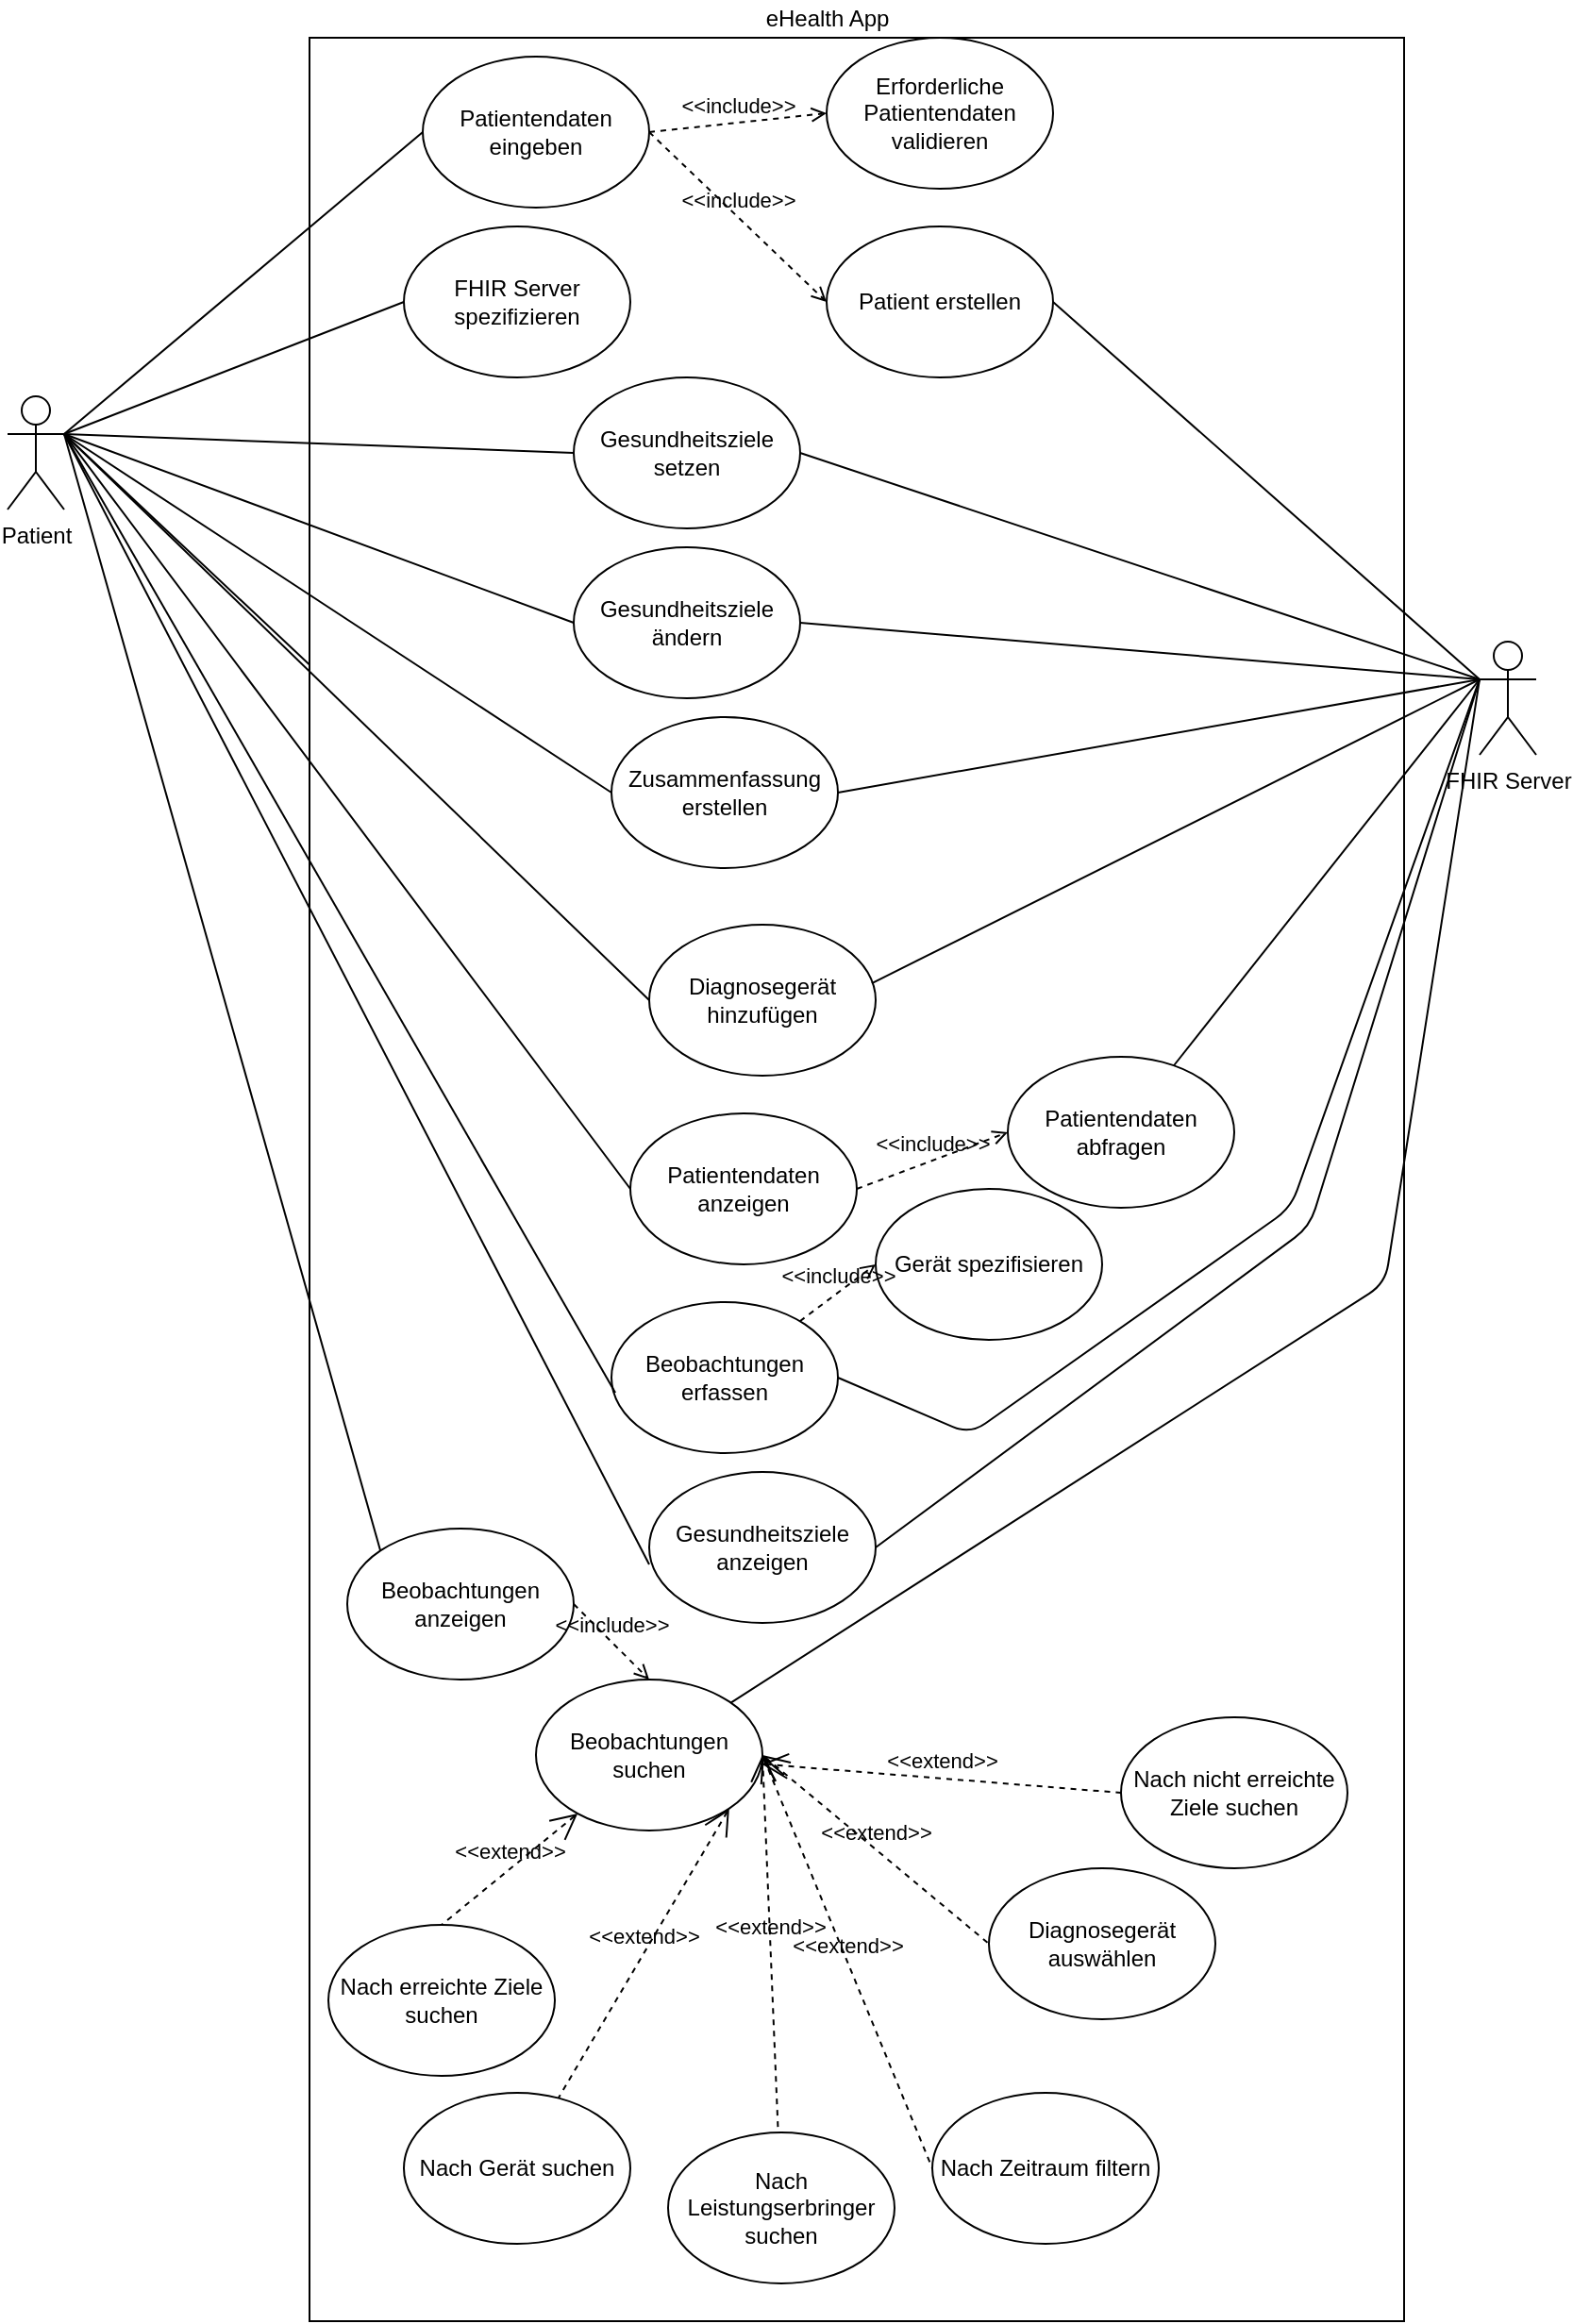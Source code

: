 <mxfile version="13.9.9" type="device" pages="2"><diagram id="z1pbpIc_Y_b3ubQrAMSu" name="Patienten Use Cases"><mxGraphModel dx="2489" dy="822" grid="1" gridSize="10" guides="1" tooltips="1" connect="1" arrows="1" fold="1" page="1" pageScale="1" pageWidth="827" pageHeight="1169" math="0" shadow="0"><root><mxCell id="0"/><mxCell id="1" parent="0"/><mxCell id="h4kEI5sznm6zuVze1kdO-1" value="" style="rounded=0;whiteSpace=wrap;html=1;" vertex="1" parent="1"><mxGeometry x="140" y="80" width="460" height="660" as="geometry"/></mxCell><mxCell id="OAhxqxTjiAuanYEpmpcM-1" value="" style="rounded=0;whiteSpace=wrap;html=1;" vertex="1" parent="1"><mxGeometry x="140" y="80" width="580" height="1210" as="geometry"/></mxCell><mxCell id="OAhxqxTjiAuanYEpmpcM-2" value="eHealth App" style="text;html=1;align=center;verticalAlign=middle;resizable=0;points=[];autosize=1;" vertex="1" parent="1"><mxGeometry x="374" y="60" width="80" height="20" as="geometry"/></mxCell><mxCell id="OAhxqxTjiAuanYEpmpcM-3" value="Patient" style="shape=umlActor;verticalLabelPosition=bottom;verticalAlign=top;html=1;outlineConnect=0;" vertex="1" parent="1"><mxGeometry x="-20" y="270" width="30" height="60" as="geometry"/></mxCell><mxCell id="OAhxqxTjiAuanYEpmpcM-4" value="Patientendaten eingeben" style="ellipse;whiteSpace=wrap;html=1;" vertex="1" parent="1"><mxGeometry x="200" y="90" width="120" height="80" as="geometry"/></mxCell><mxCell id="OAhxqxTjiAuanYEpmpcM-6" value="" style="endArrow=none;html=1;exitX=1;exitY=0.333;exitDx=0;exitDy=0;exitPerimeter=0;entryX=0;entryY=0.5;entryDx=0;entryDy=0;" edge="1" parent="1" source="OAhxqxTjiAuanYEpmpcM-3" target="OAhxqxTjiAuanYEpmpcM-4"><mxGeometry width="50" height="50" relative="1" as="geometry"><mxPoint x="390" y="450" as="sourcePoint"/><mxPoint x="440" y="400" as="targetPoint"/></mxGeometry></mxCell><mxCell id="OAhxqxTjiAuanYEpmpcM-7" value="FHIR Server" style="shape=umlActor;verticalLabelPosition=bottom;verticalAlign=top;html=1;outlineConnect=0;" vertex="1" parent="1"><mxGeometry x="760" y="400" width="30" height="60" as="geometry"/></mxCell><mxCell id="OAhxqxTjiAuanYEpmpcM-10" value="FHIR Server spezifizieren" style="ellipse;whiteSpace=wrap;html=1;" vertex="1" parent="1"><mxGeometry x="190" y="180" width="120" height="80" as="geometry"/></mxCell><mxCell id="OAhxqxTjiAuanYEpmpcM-11" value="" style="endArrow=none;html=1;entryX=0;entryY=0.5;entryDx=0;entryDy=0;" edge="1" parent="1" target="OAhxqxTjiAuanYEpmpcM-10"><mxGeometry width="50" height="50" relative="1" as="geometry"><mxPoint x="10" y="290" as="sourcePoint"/><mxPoint x="170" y="140" as="targetPoint"/></mxGeometry></mxCell><mxCell id="vIBgoCFKygvLfb3GZ2A4-5" value="Gesundheitsziele setzen" style="ellipse;whiteSpace=wrap;html=1;" vertex="1" parent="1"><mxGeometry x="280" y="260" width="120" height="80" as="geometry"/></mxCell><mxCell id="vIBgoCFKygvLfb3GZ2A4-7" value="" style="endArrow=none;html=1;entryX=0;entryY=0.5;entryDx=0;entryDy=0;" edge="1" parent="1" target="vIBgoCFKygvLfb3GZ2A4-5"><mxGeometry width="50" height="50" relative="1" as="geometry"><mxPoint x="10" y="290" as="sourcePoint"/><mxPoint x="200" y="230" as="targetPoint"/></mxGeometry></mxCell><mxCell id="vIBgoCFKygvLfb3GZ2A4-8" value="" style="endArrow=none;html=1;exitX=1;exitY=0.5;exitDx=0;exitDy=0;entryX=0;entryY=0.333;entryDx=0;entryDy=0;entryPerimeter=0;" edge="1" parent="1" source="vIBgoCFKygvLfb3GZ2A4-5" target="OAhxqxTjiAuanYEpmpcM-7"><mxGeometry width="50" height="50" relative="1" as="geometry"><mxPoint x="330" y="140" as="sourcePoint"/><mxPoint x="680" y="360" as="targetPoint"/></mxGeometry></mxCell><mxCell id="vIBgoCFKygvLfb3GZ2A4-12" value="Zusammenfassung&lt;br&gt;erstellen" style="ellipse;whiteSpace=wrap;html=1;" vertex="1" parent="1"><mxGeometry x="300" y="440" width="120" height="80" as="geometry"/></mxCell><mxCell id="S26Z3xoaDd7K4DzzS6ov-1" value="" style="endArrow=none;html=1;entryX=0;entryY=0.5;entryDx=0;entryDy=0;" edge="1" parent="1" target="vIBgoCFKygvLfb3GZ2A4-12"><mxGeometry width="50" height="50" relative="1" as="geometry"><mxPoint x="10" y="290" as="sourcePoint"/><mxPoint x="200" y="330" as="targetPoint"/></mxGeometry></mxCell><mxCell id="S26Z3xoaDd7K4DzzS6ov-2" value="" style="endArrow=none;html=1;exitX=1;exitY=0.5;exitDx=0;exitDy=0;entryX=0;entryY=0.333;entryDx=0;entryDy=0;entryPerimeter=0;" edge="1" parent="1" source="vIBgoCFKygvLfb3GZ2A4-12" target="OAhxqxTjiAuanYEpmpcM-7"><mxGeometry width="50" height="50" relative="1" as="geometry"><mxPoint x="320" y="330" as="sourcePoint"/><mxPoint x="680" y="360" as="targetPoint"/></mxGeometry></mxCell><mxCell id="Gae3y_I2_AlBIltLfwMU-1" value="Diagnosegerät hinzufügen" style="ellipse;whiteSpace=wrap;html=1;" vertex="1" parent="1"><mxGeometry x="320" y="550" width="120" height="80" as="geometry"/></mxCell><mxCell id="Gae3y_I2_AlBIltLfwMU-2" value="" style="endArrow=none;html=1;entryX=0;entryY=0.5;entryDx=0;entryDy=0;exitX=1;exitY=0.333;exitDx=0;exitDy=0;exitPerimeter=0;" edge="1" parent="1" source="OAhxqxTjiAuanYEpmpcM-3" target="Gae3y_I2_AlBIltLfwMU-1"><mxGeometry width="50" height="50" relative="1" as="geometry"><mxPoint x="20" y="300" as="sourcePoint"/><mxPoint x="190" y="440" as="targetPoint"/></mxGeometry></mxCell><mxCell id="Gae3y_I2_AlBIltLfwMU-3" value="" style="endArrow=none;html=1;exitX=0.983;exitY=0.388;exitDx=0;exitDy=0;exitPerimeter=0;" edge="1" parent="1" source="Gae3y_I2_AlBIltLfwMU-1"><mxGeometry width="50" height="50" relative="1" as="geometry"><mxPoint x="440" y="530" as="sourcePoint"/><mxPoint x="760" y="420" as="targetPoint"/></mxGeometry></mxCell><mxCell id="Gae3y_I2_AlBIltLfwMU-4" value="Diagnosegerät auswählen" style="ellipse;whiteSpace=wrap;html=1;" vertex="1" parent="1"><mxGeometry x="500" y="1050" width="120" height="80" as="geometry"/></mxCell><mxCell id="Gae3y_I2_AlBIltLfwMU-5" value="Nach Leistungserbringer suchen" style="ellipse;whiteSpace=wrap;html=1;" vertex="1" parent="1"><mxGeometry x="330" y="1190" width="120" height="80" as="geometry"/></mxCell><mxCell id="Gae3y_I2_AlBIltLfwMU-6" value="Nach Gerät suchen" style="ellipse;whiteSpace=wrap;html=1;" vertex="1" parent="1"><mxGeometry x="190" y="1169" width="120" height="80" as="geometry"/></mxCell><mxCell id="Gae3y_I2_AlBIltLfwMU-7" value="Nach erreichte Ziele suchen" style="ellipse;whiteSpace=wrap;html=1;" vertex="1" parent="1"><mxGeometry x="150" y="1080" width="120" height="80" as="geometry"/></mxCell><mxCell id="Gae3y_I2_AlBIltLfwMU-8" value="Nach nicht erreichte Ziele suchen" style="ellipse;whiteSpace=wrap;html=1;" vertex="1" parent="1"><mxGeometry x="570" y="970" width="120" height="80" as="geometry"/></mxCell><mxCell id="Gae3y_I2_AlBIltLfwMU-9" value="Nach Zeitraum filtern" style="ellipse;whiteSpace=wrap;html=1;" vertex="1" parent="1"><mxGeometry x="470" y="1169" width="120" height="80" as="geometry"/></mxCell><mxCell id="Gae3y_I2_AlBIltLfwMU-10" value="Erforderliche Patientendaten validieren" style="ellipse;whiteSpace=wrap;html=1;" vertex="1" parent="1"><mxGeometry x="414" y="80" width="120" height="80" as="geometry"/></mxCell><mxCell id="Gae3y_I2_AlBIltLfwMU-11" value="&amp;lt;&amp;lt;include&amp;gt;&amp;gt;" style="edgeStyle=none;html=1;endArrow=open;verticalAlign=bottom;dashed=1;labelBackgroundColor=none;exitX=1;exitY=0.5;exitDx=0;exitDy=0;entryX=0;entryY=0.5;entryDx=0;entryDy=0;" edge="1" parent="1" source="OAhxqxTjiAuanYEpmpcM-4" target="Gae3y_I2_AlBIltLfwMU-10"><mxGeometry width="160" relative="1" as="geometry"><mxPoint x="380" y="290" as="sourcePoint"/><mxPoint x="540" y="290" as="targetPoint"/></mxGeometry></mxCell><mxCell id="Gae3y_I2_AlBIltLfwMU-12" value="Patient erstellen" style="ellipse;whiteSpace=wrap;html=1;" vertex="1" parent="1"><mxGeometry x="414" y="180" width="120" height="80" as="geometry"/></mxCell><mxCell id="Gae3y_I2_AlBIltLfwMU-13" value="&amp;lt;&amp;lt;include&amp;gt;&amp;gt;" style="edgeStyle=none;html=1;endArrow=open;verticalAlign=bottom;dashed=1;labelBackgroundColor=none;exitX=1;exitY=0.5;exitDx=0;exitDy=0;entryX=0;entryY=0.5;entryDx=0;entryDy=0;" edge="1" parent="1" source="OAhxqxTjiAuanYEpmpcM-4" target="Gae3y_I2_AlBIltLfwMU-12"><mxGeometry width="160" relative="1" as="geometry"><mxPoint x="330" y="140" as="sourcePoint"/><mxPoint x="424" y="130" as="targetPoint"/></mxGeometry></mxCell><mxCell id="Gae3y_I2_AlBIltLfwMU-14" value="" style="endArrow=none;html=1;exitX=1;exitY=0.5;exitDx=0;exitDy=0;" edge="1" parent="1" source="Gae3y_I2_AlBIltLfwMU-12"><mxGeometry width="50" height="50" relative="1" as="geometry"><mxPoint x="320" y="330" as="sourcePoint"/><mxPoint x="760" y="420" as="targetPoint"/></mxGeometry></mxCell><mxCell id="IKXkL_CKQqGNIR1h8Ex0-1" value="Patientendaten anzeigen" style="ellipse;whiteSpace=wrap;html=1;" vertex="1" parent="1"><mxGeometry x="310" y="650" width="120" height="80" as="geometry"/></mxCell><mxCell id="IKXkL_CKQqGNIR1h8Ex0-15" value="" style="endArrow=none;html=1;entryX=0;entryY=0.5;entryDx=0;entryDy=0;exitX=1;exitY=0.333;exitDx=0;exitDy=0;exitPerimeter=0;" edge="1" parent="1" source="OAhxqxTjiAuanYEpmpcM-3" target="IKXkL_CKQqGNIR1h8Ex0-1"><mxGeometry width="50" height="50" relative="1" as="geometry"><mxPoint x="20" y="300" as="sourcePoint"/><mxPoint x="240" y="550" as="targetPoint"/></mxGeometry></mxCell><mxCell id="IKXkL_CKQqGNIR1h8Ex0-18" value="Patientendaten abfragen" style="ellipse;whiteSpace=wrap;html=1;" vertex="1" parent="1"><mxGeometry x="510" y="620" width="120" height="80" as="geometry"/></mxCell><mxCell id="IKXkL_CKQqGNIR1h8Ex0-19" value="&amp;lt;&amp;lt;include&amp;gt;&amp;gt;" style="edgeStyle=none;html=1;endArrow=open;verticalAlign=bottom;dashed=1;labelBackgroundColor=none;exitX=1;exitY=0.5;exitDx=0;exitDy=0;entryX=0;entryY=0.5;entryDx=0;entryDy=0;" edge="1" parent="1" source="IKXkL_CKQqGNIR1h8Ex0-1" target="IKXkL_CKQqGNIR1h8Ex0-18"><mxGeometry width="160" relative="1" as="geometry"><mxPoint x="330" y="140" as="sourcePoint"/><mxPoint x="424" y="230" as="targetPoint"/></mxGeometry></mxCell><mxCell id="IKXkL_CKQqGNIR1h8Ex0-20" value="" style="endArrow=none;html=1;" edge="1" parent="1" source="IKXkL_CKQqGNIR1h8Ex0-18"><mxGeometry width="50" height="50" relative="1" as="geometry"><mxPoint x="407.96" y="531.04" as="sourcePoint"/><mxPoint x="760" y="420" as="targetPoint"/></mxGeometry></mxCell><mxCell id="ss_XcOtJ4HHz1LOvUQeF-1" value="Gesundheitsziele ändern" style="ellipse;whiteSpace=wrap;html=1;" vertex="1" parent="1"><mxGeometry x="280" y="350" width="120" height="80" as="geometry"/></mxCell><mxCell id="ss_XcOtJ4HHz1LOvUQeF-2" value="" style="endArrow=none;html=1;entryX=0;entryY=0.5;entryDx=0;entryDy=0;" edge="1" parent="1" target="ss_XcOtJ4HHz1LOvUQeF-1"><mxGeometry width="50" height="50" relative="1" as="geometry"><mxPoint x="10" y="290" as="sourcePoint"/><mxPoint x="290" y="310" as="targetPoint"/></mxGeometry></mxCell><mxCell id="ss_XcOtJ4HHz1LOvUQeF-3" value="" style="endArrow=none;html=1;exitX=1;exitY=0.5;exitDx=0;exitDy=0;entryX=0;entryY=0.333;entryDx=0;entryDy=0;entryPerimeter=0;" edge="1" parent="1" source="ss_XcOtJ4HHz1LOvUQeF-1" target="OAhxqxTjiAuanYEpmpcM-7"><mxGeometry width="50" height="50" relative="1" as="geometry"><mxPoint x="410" y="310" as="sourcePoint"/><mxPoint x="680" y="360" as="targetPoint"/></mxGeometry></mxCell><mxCell id="ss_XcOtJ4HHz1LOvUQeF-4" value="Beobachtungen erfassen" style="ellipse;whiteSpace=wrap;html=1;" vertex="1" parent="1"><mxGeometry x="300" y="750" width="120" height="80" as="geometry"/></mxCell><mxCell id="77PYM7Lx_YRkIyNxRnTp-1" value="" style="endArrow=none;html=1;entryX=0.017;entryY=0.6;entryDx=0;entryDy=0;entryPerimeter=0;" edge="1" parent="1" target="ss_XcOtJ4HHz1LOvUQeF-4"><mxGeometry width="50" height="50" relative="1" as="geometry"><mxPoint x="10" y="290" as="sourcePoint"/><mxPoint x="320" y="700" as="targetPoint"/></mxGeometry></mxCell><mxCell id="77PYM7Lx_YRkIyNxRnTp-2" value="" style="endArrow=none;html=1;exitX=1;exitY=0.5;exitDx=0;exitDy=0;entryX=0;entryY=0.333;entryDx=0;entryDy=0;entryPerimeter=0;" edge="1" parent="1" source="ss_XcOtJ4HHz1LOvUQeF-4" target="OAhxqxTjiAuanYEpmpcM-7"><mxGeometry width="50" height="50" relative="1" as="geometry"><mxPoint x="592.615" y="630.894" as="sourcePoint"/><mxPoint x="680" y="360" as="targetPoint"/><Array as="points"><mxPoint x="490" y="820"/><mxPoint x="660" y="700"/></Array></mxGeometry></mxCell><mxCell id="DGIKeZkCvAbyGbb9jcJq-1" value="Gesundheitsziele anzeigen" style="ellipse;whiteSpace=wrap;html=1;" vertex="1" parent="1"><mxGeometry x="320" y="840" width="120" height="80" as="geometry"/></mxCell><mxCell id="DGIKeZkCvAbyGbb9jcJq-2" value="" style="endArrow=none;html=1;entryX=0;entryY=0.613;entryDx=0;entryDy=0;entryPerimeter=0;exitX=1;exitY=0.333;exitDx=0;exitDy=0;exitPerimeter=0;" edge="1" parent="1" source="OAhxqxTjiAuanYEpmpcM-3" target="DGIKeZkCvAbyGbb9jcJq-1"><mxGeometry width="50" height="50" relative="1" as="geometry"><mxPoint x="20" y="300" as="sourcePoint"/><mxPoint x="332.04" y="808" as="targetPoint"/></mxGeometry></mxCell><mxCell id="6xjiyuVK61sGoa3434Ks-1" value="" style="endArrow=none;html=1;exitX=1;exitY=0.5;exitDx=0;exitDy=0;entryX=0;entryY=0.333;entryDx=0;entryDy=0;entryPerimeter=0;" edge="1" parent="1" source="DGIKeZkCvAbyGbb9jcJq-1" target="OAhxqxTjiAuanYEpmpcM-7"><mxGeometry width="50" height="50" relative="1" as="geometry"><mxPoint x="450" y="800" as="sourcePoint"/><mxPoint x="770" y="430" as="targetPoint"/><Array as="points"><mxPoint x="670" y="710"/></Array></mxGeometry></mxCell><mxCell id="6xjiyuVK61sGoa3434Ks-2" value="Beobachtungen suchen" style="ellipse;whiteSpace=wrap;html=1;" vertex="1" parent="1"><mxGeometry x="260" y="950" width="120" height="80" as="geometry"/></mxCell><mxCell id="6xjiyuVK61sGoa3434Ks-3" value="" style="endArrow=none;html=1;" edge="1" parent="1" target="OAhxqxTjiAuanYEpmpcM-1"><mxGeometry width="50" height="50" relative="1" as="geometry"><mxPoint x="10" y="290" as="sourcePoint"/><mxPoint x="330" y="899.04" as="targetPoint"/></mxGeometry></mxCell><mxCell id="6xjiyuVK61sGoa3434Ks-6" value="&amp;lt;&amp;lt;extend&amp;gt;&amp;gt;" style="edgeStyle=none;html=1;startArrow=open;endArrow=none;startSize=12;verticalAlign=bottom;dashed=1;labelBackgroundColor=none;entryX=0.5;entryY=0;entryDx=0;entryDy=0;" edge="1" parent="1" source="6xjiyuVK61sGoa3434Ks-2" target="Gae3y_I2_AlBIltLfwMU-7"><mxGeometry width="160" relative="1" as="geometry"><mxPoint x="280" y="1040" as="sourcePoint"/><mxPoint x="440" y="1040" as="targetPoint"/></mxGeometry></mxCell><mxCell id="6xjiyuVK61sGoa3434Ks-7" value="&amp;lt;&amp;lt;extend&amp;gt;&amp;gt;" style="edgeStyle=none;html=1;startArrow=open;endArrow=none;startSize=12;verticalAlign=bottom;dashed=1;labelBackgroundColor=none;exitX=1;exitY=1;exitDx=0;exitDy=0;" edge="1" parent="1" source="6xjiyuVK61sGoa3434Ks-2" target="Gae3y_I2_AlBIltLfwMU-6"><mxGeometry width="160" relative="1" as="geometry"><mxPoint x="342.505" y="1039.122" as="sourcePoint"/><mxPoint x="400" y="1219" as="targetPoint"/></mxGeometry></mxCell><mxCell id="6xjiyuVK61sGoa3434Ks-8" value="&amp;lt;&amp;lt;extend&amp;gt;&amp;gt;" style="edgeStyle=none;html=1;startArrow=open;endArrow=none;startSize=12;verticalAlign=bottom;dashed=1;labelBackgroundColor=none;exitX=1;exitY=0.5;exitDx=0;exitDy=0;" edge="1" parent="1" source="6xjiyuVK61sGoa3434Ks-2" target="Gae3y_I2_AlBIltLfwMU-5"><mxGeometry width="160" relative="1" as="geometry"><mxPoint x="372.426" y="1028.284" as="sourcePoint"/><mxPoint x="520" y="1150" as="targetPoint"/></mxGeometry></mxCell><mxCell id="6xjiyuVK61sGoa3434Ks-9" value="&amp;lt;&amp;lt;extend&amp;gt;&amp;gt;" style="edgeStyle=none;html=1;startArrow=open;endArrow=none;startSize=12;verticalAlign=bottom;dashed=1;labelBackgroundColor=none;entryX=0;entryY=0.5;entryDx=0;entryDy=0;" edge="1" parent="1" target="Gae3y_I2_AlBIltLfwMU-9"><mxGeometry width="160" relative="1" as="geometry"><mxPoint x="380" y="990" as="sourcePoint"/><mxPoint x="497.111" y="1173.025" as="targetPoint"/></mxGeometry></mxCell><mxCell id="6xjiyuVK61sGoa3434Ks-10" value="&amp;lt;&amp;lt;extend&amp;gt;&amp;gt;" style="edgeStyle=none;html=1;startArrow=open;endArrow=none;startSize=12;verticalAlign=bottom;dashed=1;labelBackgroundColor=none;entryX=0;entryY=0.5;entryDx=0;entryDy=0;" edge="1" parent="1" target="Gae3y_I2_AlBIltLfwMU-4"><mxGeometry width="160" relative="1" as="geometry"><mxPoint x="380" y="990" as="sourcePoint"/><mxPoint x="510" y="1100" as="targetPoint"/></mxGeometry></mxCell><mxCell id="6xjiyuVK61sGoa3434Ks-11" value="&amp;lt;&amp;lt;extend&amp;gt;&amp;gt;" style="edgeStyle=none;html=1;startArrow=open;endArrow=none;startSize=12;verticalAlign=bottom;dashed=1;labelBackgroundColor=none;entryX=0;entryY=0.5;entryDx=0;entryDy=0;" edge="1" parent="1" source="6xjiyuVK61sGoa3434Ks-2" target="Gae3y_I2_AlBIltLfwMU-8"><mxGeometry width="160" relative="1" as="geometry"><mxPoint x="390" y="1000" as="sourcePoint"/><mxPoint x="520" y="1010" as="targetPoint"/></mxGeometry></mxCell><mxCell id="6xjiyuVK61sGoa3434Ks-13" value="Beobachtungen anzeigen" style="ellipse;whiteSpace=wrap;html=1;" vertex="1" parent="1"><mxGeometry x="160" y="870" width="120" height="80" as="geometry"/></mxCell><mxCell id="6xjiyuVK61sGoa3434Ks-14" value="" style="endArrow=none;html=1;entryX=0;entryY=0;entryDx=0;entryDy=0;exitX=1;exitY=0.333;exitDx=0;exitDy=0;exitPerimeter=0;" edge="1" parent="1" source="OAhxqxTjiAuanYEpmpcM-3" target="6xjiyuVK61sGoa3434Ks-13"><mxGeometry width="50" height="50" relative="1" as="geometry"><mxPoint x="20" y="300" as="sourcePoint"/><mxPoint x="330" y="899.04" as="targetPoint"/></mxGeometry></mxCell><mxCell id="6xjiyuVK61sGoa3434Ks-15" value="&amp;lt;&amp;lt;include&amp;gt;&amp;gt;" style="edgeStyle=none;html=1;endArrow=open;verticalAlign=bottom;dashed=1;labelBackgroundColor=none;exitX=1;exitY=0.5;exitDx=0;exitDy=0;entryX=0.5;entryY=0;entryDx=0;entryDy=0;" edge="1" parent="1" source="6xjiyuVK61sGoa3434Ks-13" target="6xjiyuVK61sGoa3434Ks-2"><mxGeometry width="160" relative="1" as="geometry"><mxPoint x="440" y="700" as="sourcePoint"/><mxPoint x="520" y="670" as="targetPoint"/></mxGeometry></mxCell><mxCell id="6xjiyuVK61sGoa3434Ks-16" value="" style="endArrow=none;html=1;entryX=0;entryY=0.333;entryDx=0;entryDy=0;entryPerimeter=0;" edge="1" parent="1" source="6xjiyuVK61sGoa3434Ks-2" target="OAhxqxTjiAuanYEpmpcM-7"><mxGeometry width="50" height="50" relative="1" as="geometry"><mxPoint x="450" y="890" as="sourcePoint"/><mxPoint x="770" y="430" as="targetPoint"/><Array as="points"><mxPoint x="710" y="740"/></Array></mxGeometry></mxCell><mxCell id="66RossXHCsQHVH62LMst-1" value="Gerät spezifisieren" style="ellipse;whiteSpace=wrap;html=1;" vertex="1" parent="1"><mxGeometry x="440" y="690" width="120" height="80" as="geometry"/></mxCell><mxCell id="66RossXHCsQHVH62LMst-3" value="&amp;lt;&amp;lt;include&amp;gt;&amp;gt;" style="edgeStyle=none;html=1;endArrow=open;verticalAlign=bottom;dashed=1;labelBackgroundColor=none;" edge="1" parent="1" source="ss_XcOtJ4HHz1LOvUQeF-4"><mxGeometry width="160" relative="1" as="geometry"><mxPoint x="440" y="700" as="sourcePoint"/><mxPoint x="440" y="730" as="targetPoint"/></mxGeometry></mxCell></root></mxGraphModel></diagram><diagram id="z8fNZNJWlYOJHL1P3h5w" name="Leistungserbringer Use Cases"><mxGraphModel dx="2489" dy="822" grid="1" gridSize="10" guides="1" tooltips="1" connect="1" arrows="1" fold="1" page="1" pageScale="1" pageWidth="827" pageHeight="1169" math="0" shadow="0"><root><mxCell id="rcvpCUbw9k1-WdBFPf9i-0"/><mxCell id="rcvpCUbw9k1-WdBFPf9i-1" parent="rcvpCUbw9k1-WdBFPf9i-0"/><mxCell id="PATlcx3xwcwG12rw4opp-0" value="" style="rounded=0;whiteSpace=wrap;html=1;" vertex="1" parent="rcvpCUbw9k1-WdBFPf9i-1"><mxGeometry x="140" y="140" width="460" height="560" as="geometry"/></mxCell><mxCell id="PATlcx3xwcwG12rw4opp-1" value="Leistungserbringer" style="shape=umlActor;verticalLabelPosition=bottom;verticalAlign=top;html=1;outlineConnect=0;" vertex="1" parent="rcvpCUbw9k1-WdBFPf9i-1"><mxGeometry y="330" width="30" height="60" as="geometry"/></mxCell><mxCell id="Hx3sc1IRajzFRrK5Uiz3-0" value="Patient suchen" style="ellipse;whiteSpace=wrap;html=1;" vertex="1" parent="rcvpCUbw9k1-WdBFPf9i-1"><mxGeometry x="180" y="310" width="120" height="80" as="geometry"/></mxCell><mxCell id="Gons8-V4xVhntC0IJ2XS-0" value="" style="endArrow=none;html=1;exitX=1;exitY=0.333;exitDx=0;exitDy=0;exitPerimeter=0;entryX=0;entryY=0.5;entryDx=0;entryDy=0;" edge="1" parent="rcvpCUbw9k1-WdBFPf9i-1" source="PATlcx3xwcwG12rw4opp-1" target="Hx3sc1IRajzFRrK5Uiz3-0"><mxGeometry width="50" height="50" relative="1" as="geometry"><mxPoint x="10" y="530" as="sourcePoint"/><mxPoint x="199.12" y="608.8" as="targetPoint"/></mxGeometry></mxCell><mxCell id="b795Xowz3EchQCIIgG75-0" value="Patientendaten anzeigen" style="ellipse;whiteSpace=wrap;html=1;" vertex="1" parent="rcvpCUbw9k1-WdBFPf9i-1"><mxGeometry x="380" y="330" width="120" height="80" as="geometry"/></mxCell><mxCell id="b795Xowz3EchQCIIgG75-1" value="&amp;lt;&amp;lt;include&amp;gt;&amp;gt;" style="edgeStyle=none;html=1;endArrow=open;verticalAlign=bottom;dashed=1;labelBackgroundColor=none;exitX=1;exitY=0.5;exitDx=0;exitDy=0;entryX=0;entryY=0.5;entryDx=0;entryDy=0;" edge="1" parent="rcvpCUbw9k1-WdBFPf9i-1" target="b795Xowz3EchQCIIgG75-0" source="Hx3sc1IRajzFRrK5Uiz3-0"><mxGeometry width="160" relative="1" as="geometry"><mxPoint x="320" y="340" as="sourcePoint"/><mxPoint x="467.96" y="355" as="targetPoint"/></mxGeometry></mxCell><mxCell id="6k84oANf9onsuRNOeuHE-0" value="FHIR Server" style="shape=umlActor;verticalLabelPosition=bottom;verticalAlign=top;html=1;outlineConnect=0;" vertex="1" parent="rcvpCUbw9k1-WdBFPf9i-1"><mxGeometry x="650" y="290" width="30" height="60" as="geometry"/></mxCell><mxCell id="muW1dBhGqOHLYNnQ0Y06-0" value="Patientenkontext setzen" style="ellipse;whiteSpace=wrap;html=1;" vertex="1" parent="rcvpCUbw9k1-WdBFPf9i-1"><mxGeometry x="170" y="190" width="120" height="80" as="geometry"/></mxCell><mxCell id="muW1dBhGqOHLYNnQ0Y06-1" value="" style="endArrow=none;html=1;exitX=1;exitY=0.333;exitDx=0;exitDy=0;exitPerimeter=0;entryX=0;entryY=0.5;entryDx=0;entryDy=0;" edge="1" parent="rcvpCUbw9k1-WdBFPf9i-1" source="PATlcx3xwcwG12rw4opp-1" target="muW1dBhGqOHLYNnQ0Y06-0"><mxGeometry width="50" height="50" relative="1" as="geometry"><mxPoint x="40" y="360" as="sourcePoint"/><mxPoint x="200" y="410" as="targetPoint"/></mxGeometry></mxCell><mxCell id="muW1dBhGqOHLYNnQ0Y06-2" value="" style="endArrow=none;html=1;exitX=1;exitY=0.5;exitDx=0;exitDy=0;entryX=0;entryY=0.333;entryDx=0;entryDy=0;entryPerimeter=0;" edge="1" parent="rcvpCUbw9k1-WdBFPf9i-1" source="muW1dBhGqOHLYNnQ0Y06-0" target="6k84oANf9onsuRNOeuHE-0"><mxGeometry width="50" height="50" relative="1" as="geometry"><mxPoint x="50" y="370" as="sourcePoint"/><mxPoint x="210" y="420" as="targetPoint"/></mxGeometry></mxCell><mxCell id="X6SjWSwqjwFWNY2njJYM-0" value="Patientenkontext anzeigen" style="ellipse;whiteSpace=wrap;html=1;" vertex="1" parent="rcvpCUbw9k1-WdBFPf9i-1"><mxGeometry x="420" y="150" width="120" height="80" as="geometry"/></mxCell><mxCell id="X6SjWSwqjwFWNY2njJYM-1" value="&amp;lt;&amp;lt;include&amp;gt;&amp;gt;" style="edgeStyle=none;html=1;endArrow=open;verticalAlign=bottom;dashed=1;labelBackgroundColor=none;exitX=1;exitY=0.5;exitDx=0;exitDy=0;entryX=0.017;entryY=0.588;entryDx=0;entryDy=0;entryPerimeter=0;" edge="1" parent="rcvpCUbw9k1-WdBFPf9i-1" source="muW1dBhGqOHLYNnQ0Y06-0" target="X6SjWSwqjwFWNY2njJYM-0"><mxGeometry width="160" relative="1" as="geometry"><mxPoint x="320" y="410" as="sourcePoint"/><mxPoint x="450" y="450" as="targetPoint"/></mxGeometry></mxCell><mxCell id="xYpLnzG0-hDNgHdMOZFc-0" value="Zusammenfassung&lt;br&gt;erstellen" style="ellipse;whiteSpace=wrap;html=1;" vertex="1" parent="rcvpCUbw9k1-WdBFPf9i-1"><mxGeometry x="310" y="420" width="120" height="80" as="geometry"/></mxCell><mxCell id="xYpLnzG0-hDNgHdMOZFc-1" value="" style="endArrow=none;html=1;entryX=0;entryY=0.5;entryDx=0;entryDy=0;exitX=1;exitY=0.333;exitDx=0;exitDy=0;exitPerimeter=0;" edge="1" parent="rcvpCUbw9k1-WdBFPf9i-1" target="xYpLnzG0-hDNgHdMOZFc-0" source="PATlcx3xwcwG12rw4opp-1"><mxGeometry width="50" height="50" relative="1" as="geometry"><mxPoint x="10" y="290" as="sourcePoint"/><mxPoint x="200" y="330" as="targetPoint"/></mxGeometry></mxCell><mxCell id="xYpLnzG0-hDNgHdMOZFc-2" value="" style="endArrow=none;html=1;exitX=1;exitY=0.5;exitDx=0;exitDy=0;" edge="1" parent="rcvpCUbw9k1-WdBFPf9i-1" source="xYpLnzG0-hDNgHdMOZFc-0"><mxGeometry width="50" height="50" relative="1" as="geometry"><mxPoint x="300" y="290" as="sourcePoint"/><mxPoint x="650" y="310" as="targetPoint"/></mxGeometry></mxCell><mxCell id="xYpLnzG0-hDNgHdMOZFc-3" value="" style="endArrow=none;html=1;exitX=1;exitY=0;exitDx=0;exitDy=0;entryX=0;entryY=0.333;entryDx=0;entryDy=0;entryPerimeter=0;" edge="1" parent="rcvpCUbw9k1-WdBFPf9i-1" source="Hx3sc1IRajzFRrK5Uiz3-0" target="6k84oANf9onsuRNOeuHE-0"><mxGeometry width="50" height="50" relative="1" as="geometry"><mxPoint x="310" y="300" as="sourcePoint"/><mxPoint x="670" y="330" as="targetPoint"/></mxGeometry></mxCell><mxCell id="xYpLnzG0-hDNgHdMOZFc-4" value="Beobachtung zu einem Patienten eintragen" style="ellipse;whiteSpace=wrap;html=1;" vertex="1" parent="rcvpCUbw9k1-WdBFPf9i-1"><mxGeometry x="310" y="510" width="120" height="80" as="geometry"/></mxCell><mxCell id="xYpLnzG0-hDNgHdMOZFc-5" value="" style="endArrow=none;html=1;entryX=0;entryY=0.5;entryDx=0;entryDy=0;exitX=1;exitY=0.333;exitDx=0;exitDy=0;exitPerimeter=0;" edge="1" parent="rcvpCUbw9k1-WdBFPf9i-1" source="PATlcx3xwcwG12rw4opp-1" target="xYpLnzG0-hDNgHdMOZFc-4"><mxGeometry width="50" height="50" relative="1" as="geometry"><mxPoint x="40" y="360" as="sourcePoint"/><mxPoint x="190" y="520" as="targetPoint"/></mxGeometry></mxCell><mxCell id="xYpLnzG0-hDNgHdMOZFc-6" value="" style="endArrow=none;html=1;exitX=1;exitY=0.5;exitDx=0;exitDy=0;entryX=0;entryY=0.333;entryDx=0;entryDy=0;entryPerimeter=0;" edge="1" parent="rcvpCUbw9k1-WdBFPf9i-1" source="xYpLnzG0-hDNgHdMOZFc-4" target="6k84oANf9onsuRNOeuHE-0"><mxGeometry width="50" height="50" relative="1" as="geometry"><mxPoint x="310" y="520" as="sourcePoint"/><mxPoint x="660" y="320" as="targetPoint"/></mxGeometry></mxCell><mxCell id="rUEPud8kWSIjuEwSwiRj-0" value="Gesundheitsziele anzeigen" style="ellipse;whiteSpace=wrap;html=1;" vertex="1" parent="rcvpCUbw9k1-WdBFPf9i-1"><mxGeometry x="310" y="600" width="120" height="80" as="geometry"/></mxCell><mxCell id="rUEPud8kWSIjuEwSwiRj-1" value="" style="endArrow=none;html=1;entryX=0;entryY=0.5;entryDx=0;entryDy=0;exitX=1;exitY=0.333;exitDx=0;exitDy=0;exitPerimeter=0;" edge="1" parent="rcvpCUbw9k1-WdBFPf9i-1" source="PATlcx3xwcwG12rw4opp-1" target="rUEPud8kWSIjuEwSwiRj-0"><mxGeometry width="50" height="50" relative="1" as="geometry"><mxPoint x="40" y="360" as="sourcePoint"/><mxPoint x="280" y="570" as="targetPoint"/></mxGeometry></mxCell><mxCell id="rUEPud8kWSIjuEwSwiRj-3" value="" style="endArrow=none;html=1;exitX=1;exitY=0.5;exitDx=0;exitDy=0;entryX=0;entryY=0.333;entryDx=0;entryDy=0;entryPerimeter=0;" edge="1" parent="rcvpCUbw9k1-WdBFPf9i-1" source="rUEPud8kWSIjuEwSwiRj-0" target="6k84oANf9onsuRNOeuHE-0"><mxGeometry width="50" height="50" relative="1" as="geometry"><mxPoint x="400" y="570" as="sourcePoint"/><mxPoint x="660" y="320" as="targetPoint"/></mxGeometry></mxCell><mxCell id="JuxaWqV81jBaI847h6vd-0" value="eHealth App" style="text;html=1;align=center;verticalAlign=middle;resizable=0;points=[];autosize=1;" vertex="1" parent="rcvpCUbw9k1-WdBFPf9i-1"><mxGeometry x="334" y="120" width="80" height="20" as="geometry"/></mxCell></root></mxGraphModel></diagram></mxfile>
